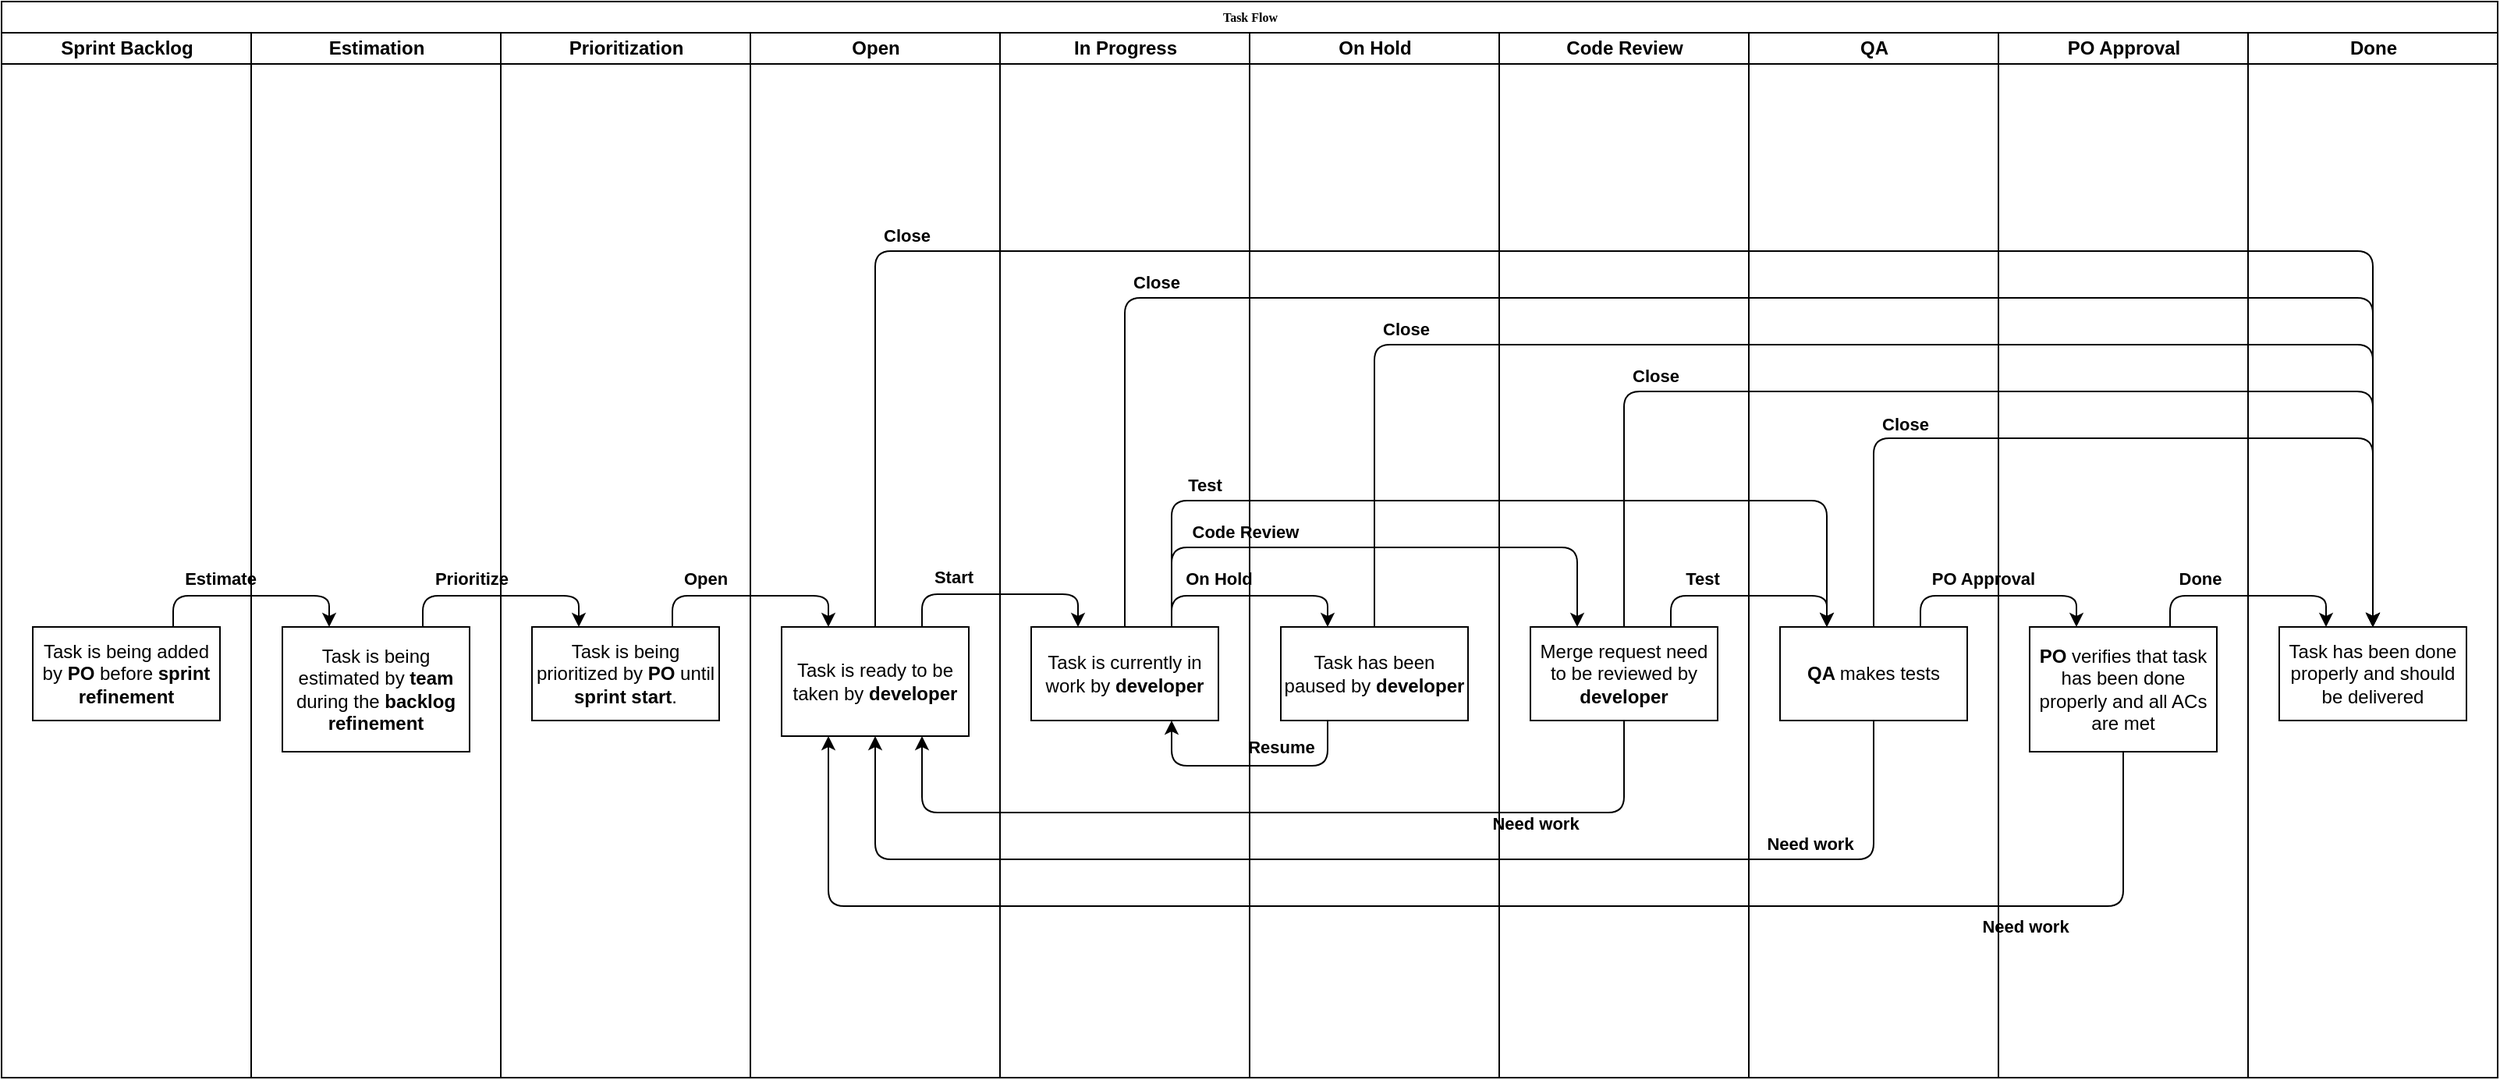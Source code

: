 <mxfile version="13.6.2" type="device"><diagram name="Task Flow" id="74e2e168-ea6b-b213-b513-2b3c1d86103e"><mxGraphModel dx="1422" dy="823" grid="1" gridSize="10" guides="1" tooltips="1" connect="1" arrows="1" fold="1" page="1" pageScale="1" pageWidth="4681" pageHeight="3300" background="#ffffff" math="0" shadow="0" extFonts="Permanent Marker^https://fonts.googleapis.com/css?family=Permanent+Marker"><root><mxCell id="0"/><mxCell id="1" parent="0"/><mxCell id="77e6c97f196da883-1" value="Task Flow" style="swimlane;html=1;childLayout=stackLayout;startSize=20;shadow=0;labelBackgroundColor=none;strokeWidth=1;fontFamily=Verdana;fontSize=8;align=center;" parent="1" vertex="1"><mxGeometry x="40" y="40" width="1600" height="690" as="geometry"/></mxCell><mxCell id="OAqLQs1Q2Epheoktj1Rw-51" style="edgeStyle=orthogonalEdgeStyle;orthogonalLoop=1;jettySize=auto;html=1;exitX=0.5;exitY=1;exitDx=0;exitDy=0;entryX=0.75;entryY=1;entryDx=0;entryDy=0;" parent="77e6c97f196da883-1" source="OAqLQs1Q2Epheoktj1Rw-45" target="OAqLQs1Q2Epheoktj1Rw-20" edge="1"><mxGeometry relative="1" as="geometry"><Array as="points"><mxPoint x="1040" y="520"/><mxPoint x="590" y="520"/></Array></mxGeometry></mxCell><mxCell id="OAqLQs1Q2Epheoktj1Rw-103" value="Need work" style="edgeLabel;html=1;align=center;verticalAlign=middle;resizable=0;points=[];fontStyle=1" parent="OAqLQs1Q2Epheoktj1Rw-51" vertex="1" connectable="0"><mxGeometry x="-0.791" y="-17" relative="1" as="geometry"><mxPoint x="-40.12" y="7" as="offset"/></mxGeometry></mxCell><mxCell id="OAqLQs1Q2Epheoktj1Rw-52" style="edgeStyle=orthogonalEdgeStyle;orthogonalLoop=1;jettySize=auto;html=1;exitX=0.5;exitY=1;exitDx=0;exitDy=0;entryX=0.5;entryY=1;entryDx=0;entryDy=0;" parent="77e6c97f196da883-1" source="OAqLQs1Q2Epheoktj1Rw-47" target="OAqLQs1Q2Epheoktj1Rw-20" edge="1"><mxGeometry relative="1" as="geometry"><Array as="points"><mxPoint x="1200" y="550"/><mxPoint x="560" y="550"/></Array></mxGeometry></mxCell><mxCell id="OAqLQs1Q2Epheoktj1Rw-104" value="Need work" style="edgeLabel;html=1;align=center;verticalAlign=middle;resizable=0;points=[];fontStyle=1" parent="OAqLQs1Q2Epheoktj1Rw-52" vertex="1" connectable="0"><mxGeometry x="-0.777" y="-30" relative="1" as="geometry"><mxPoint x="-39.89" y="20" as="offset"/></mxGeometry></mxCell><mxCell id="OAqLQs1Q2Epheoktj1Rw-55" style="edgeStyle=orthogonalEdgeStyle;orthogonalLoop=1;jettySize=auto;html=1;exitX=0.5;exitY=1;exitDx=0;exitDy=0;entryX=0.25;entryY=1;entryDx=0;entryDy=0;" parent="77e6c97f196da883-1" source="OAqLQs1Q2Epheoktj1Rw-53" target="OAqLQs1Q2Epheoktj1Rw-20" edge="1"><mxGeometry relative="1" as="geometry"><Array as="points"><mxPoint x="1360" y="580"/><mxPoint x="530" y="580"/></Array></mxGeometry></mxCell><mxCell id="OAqLQs1Q2Epheoktj1Rw-105" value="Need work" style="edgeLabel;html=1;align=center;verticalAlign=middle;resizable=0;points=[];fontStyle=1" parent="OAqLQs1Q2Epheoktj1Rw-55" vertex="1" connectable="0"><mxGeometry x="-0.81" y="-23" relative="1" as="geometry"><mxPoint x="-40" y="13.0" as="offset"/></mxGeometry></mxCell><mxCell id="OAqLQs1Q2Epheoktj1Rw-60" style="edgeStyle=orthogonalEdgeStyle;orthogonalLoop=1;jettySize=auto;html=1;exitX=0.75;exitY=0;exitDx=0;exitDy=0;entryX=0.25;entryY=0;entryDx=0;entryDy=0;" parent="77e6c97f196da883-1" source="OAqLQs1Q2Epheoktj1Rw-9" target="OAqLQs1Q2Epheoktj1Rw-11" edge="1"><mxGeometry relative="1" as="geometry"/></mxCell><mxCell id="OAqLQs1Q2Epheoktj1Rw-91" value="Prioritize" style="edgeLabel;html=1;align=center;verticalAlign=middle;resizable=0;points=[];fontStyle=1" parent="OAqLQs1Q2Epheoktj1Rw-60" vertex="1" connectable="0"><mxGeometry x="-0.245" y="-1" relative="1" as="geometry"><mxPoint x="-2.5" y="-12" as="offset"/></mxGeometry></mxCell><mxCell id="OAqLQs1Q2Epheoktj1Rw-61" style="edgeStyle=orthogonalEdgeStyle;orthogonalLoop=1;jettySize=auto;html=1;exitX=0.75;exitY=0;exitDx=0;exitDy=0;entryX=0.25;entryY=0;entryDx=0;entryDy=0;" parent="77e6c97f196da883-1" source="OAqLQs1Q2Epheoktj1Rw-11" target="OAqLQs1Q2Epheoktj1Rw-20" edge="1"><mxGeometry relative="1" as="geometry"/></mxCell><mxCell id="OAqLQs1Q2Epheoktj1Rw-92" value="Open" style="edgeLabel;html=1;align=center;verticalAlign=middle;resizable=0;points=[];fontStyle=1" parent="OAqLQs1Q2Epheoktj1Rw-61" vertex="1" connectable="0"><mxGeometry x="-0.245" y="-1" relative="1" as="geometry"><mxPoint x="-12.5" y="-12" as="offset"/></mxGeometry></mxCell><mxCell id="OAqLQs1Q2Epheoktj1Rw-64" style="edgeStyle=orthogonalEdgeStyle;orthogonalLoop=1;jettySize=auto;html=1;exitX=0.75;exitY=0;exitDx=0;exitDy=0;entryX=0.25;entryY=0;entryDx=0;entryDy=0;" parent="77e6c97f196da883-1" source="OAqLQs1Q2Epheoktj1Rw-45" target="OAqLQs1Q2Epheoktj1Rw-47" edge="1"><mxGeometry relative="1" as="geometry"/></mxCell><mxCell id="OAqLQs1Q2Epheoktj1Rw-97" value="Test" style="edgeLabel;html=1;align=center;verticalAlign=middle;resizable=0;points=[];fontStyle=1" parent="OAqLQs1Q2Epheoktj1Rw-64" vertex="1" connectable="0"><mxGeometry x="0.262" y="-1" relative="1" as="geometry"><mxPoint x="-48.33" y="-12" as="offset"/></mxGeometry></mxCell><mxCell id="OAqLQs1Q2Epheoktj1Rw-65" style="edgeStyle=orthogonalEdgeStyle;orthogonalLoop=1;jettySize=auto;html=1;exitX=0.75;exitY=0;exitDx=0;exitDy=0;entryX=0.25;entryY=0;entryDx=0;entryDy=0;" parent="77e6c97f196da883-1" source="OAqLQs1Q2Epheoktj1Rw-47" target="OAqLQs1Q2Epheoktj1Rw-53" edge="1"><mxGeometry relative="1" as="geometry"/></mxCell><mxCell id="OAqLQs1Q2Epheoktj1Rw-100" value="PO Approval" style="edgeLabel;html=1;align=center;verticalAlign=middle;resizable=0;points=[];labelBackgroundColor=#FFFFFF;fontStyle=1" parent="OAqLQs1Q2Epheoktj1Rw-65" vertex="1" connectable="0"><mxGeometry x="-0.304" y="-1" relative="1" as="geometry"><mxPoint x="11.67" y="-12" as="offset"/></mxGeometry></mxCell><mxCell id="OAqLQs1Q2Epheoktj1Rw-66" style="edgeStyle=orthogonalEdgeStyle;orthogonalLoop=1;jettySize=auto;html=1;exitX=0.75;exitY=0;exitDx=0;exitDy=0;entryX=0.25;entryY=0;entryDx=0;entryDy=0;" parent="77e6c97f196da883-1" source="OAqLQs1Q2Epheoktj1Rw-53" target="OAqLQs1Q2Epheoktj1Rw-56" edge="1"><mxGeometry relative="1" as="geometry"/></mxCell><mxCell id="OAqLQs1Q2Epheoktj1Rw-101" value="Done" style="edgeLabel;html=1;align=center;verticalAlign=middle;resizable=0;points=[];fontStyle=1" parent="OAqLQs1Q2Epheoktj1Rw-66" vertex="1" connectable="0"><mxGeometry x="-0.443" relative="1" as="geometry"><mxPoint y="-11" as="offset"/></mxGeometry></mxCell><mxCell id="OAqLQs1Q2Epheoktj1Rw-74" style="edgeStyle=orthogonalEdgeStyle;orthogonalLoop=1;jettySize=auto;html=1;exitX=0.75;exitY=0;exitDx=0;exitDy=0;entryX=0.25;entryY=0;entryDx=0;entryDy=0;" parent="77e6c97f196da883-1" source="OAqLQs1Q2Epheoktj1Rw-8" target="OAqLQs1Q2Epheoktj1Rw-9" edge="1"><mxGeometry relative="1" as="geometry"/></mxCell><mxCell id="OAqLQs1Q2Epheoktj1Rw-90" value="Estimate" style="edgeLabel;html=1;align=center;verticalAlign=middle;resizable=0;points=[];fontStyle=1" parent="OAqLQs1Q2Epheoktj1Rw-74" vertex="1" connectable="0"><mxGeometry x="0.242" y="2" relative="1" as="geometry"><mxPoint x="-37" y="-9" as="offset"/></mxGeometry></mxCell><mxCell id="OAqLQs1Q2Epheoktj1Rw-79" style="edgeStyle=orthogonalEdgeStyle;orthogonalLoop=1;jettySize=auto;html=1;exitX=0.75;exitY=0;exitDx=0;exitDy=0;entryX=0.25;entryY=0;entryDx=0;entryDy=0;" parent="77e6c97f196da883-1" source="OAqLQs1Q2Epheoktj1Rw-20" target="OAqLQs1Q2Epheoktj1Rw-24" edge="1"><mxGeometry relative="1" as="geometry"><Array as="points"><mxPoint x="590" y="380"/><mxPoint x="690" y="380"/></Array></mxGeometry></mxCell><mxCell id="OAqLQs1Q2Epheoktj1Rw-93" value="Start" style="edgeLabel;html=1;align=center;verticalAlign=middle;resizable=0;points=[];fontStyle=1" parent="OAqLQs1Q2Epheoktj1Rw-79" vertex="1" connectable="0"><mxGeometry x="-0.189" y="1" relative="1" as="geometry"><mxPoint x="-16.71" y="-10" as="offset"/></mxGeometry></mxCell><mxCell id="OAqLQs1Q2Epheoktj1Rw-83" style="edgeStyle=orthogonalEdgeStyle;orthogonalLoop=1;jettySize=auto;html=1;exitX=0.75;exitY=0;exitDx=0;exitDy=0;entryX=0.25;entryY=0;entryDx=0;entryDy=0;" parent="77e6c97f196da883-1" source="OAqLQs1Q2Epheoktj1Rw-24" target="OAqLQs1Q2Epheoktj1Rw-45" edge="1"><mxGeometry relative="1" as="geometry"><Array as="points"><mxPoint x="750" y="350"/><mxPoint x="1010" y="350"/></Array></mxGeometry></mxCell><mxCell id="OAqLQs1Q2Epheoktj1Rw-96" value="Code Review" style="edgeLabel;html=1;align=center;verticalAlign=middle;resizable=0;points=[];fontStyle=1" parent="OAqLQs1Q2Epheoktj1Rw-83" vertex="1" connectable="0"><mxGeometry x="0.091" relative="1" as="geometry"><mxPoint x="-99.89" y="-10" as="offset"/></mxGeometry></mxCell><mxCell id="OAqLQs1Q2Epheoktj1Rw-85" style="edgeStyle=orthogonalEdgeStyle;orthogonalLoop=1;jettySize=auto;html=1;exitX=0.75;exitY=0;exitDx=0;exitDy=0;entryX=0.25;entryY=0;entryDx=0;entryDy=0;" parent="77e6c97f196da883-1" source="OAqLQs1Q2Epheoktj1Rw-24" target="OAqLQs1Q2Epheoktj1Rw-27" edge="1"><mxGeometry relative="1" as="geometry"/></mxCell><mxCell id="OAqLQs1Q2Epheoktj1Rw-95" value="On Hold" style="edgeLabel;html=1;align=center;verticalAlign=middle;resizable=0;points=[];fontStyle=1" parent="OAqLQs1Q2Epheoktj1Rw-85" vertex="1" connectable="0"><mxGeometry x="-0.247" relative="1" as="geometry"><mxPoint x="-2.94" y="-11" as="offset"/></mxGeometry></mxCell><mxCell id="OAqLQs1Q2Epheoktj1Rw-86" style="edgeStyle=orthogonalEdgeStyle;orthogonalLoop=1;jettySize=auto;html=1;exitX=0.25;exitY=1;exitDx=0;exitDy=0;entryX=0.75;entryY=1;entryDx=0;entryDy=0;" parent="77e6c97f196da883-1" source="OAqLQs1Q2Epheoktj1Rw-27" target="OAqLQs1Q2Epheoktj1Rw-24" edge="1"><mxGeometry relative="1" as="geometry"><Array as="points"><mxPoint x="850" y="490"/><mxPoint x="750" y="490"/></Array></mxGeometry></mxCell><mxCell id="OAqLQs1Q2Epheoktj1Rw-102" value="Resume" style="edgeLabel;html=1;align=center;verticalAlign=middle;resizable=0;points=[];fontStyle=1" parent="OAqLQs1Q2Epheoktj1Rw-86" vertex="1" connectable="0"><mxGeometry x="-0.734" y="-23" relative="1" as="geometry"><mxPoint x="-7.05" y="-4.75" as="offset"/></mxGeometry></mxCell><mxCell id="OAqLQs1Q2Epheoktj1Rw-98" style="edgeStyle=orthogonalEdgeStyle;rounded=1;orthogonalLoop=1;jettySize=auto;html=1;exitX=0.75;exitY=0;exitDx=0;exitDy=0;entryX=0.25;entryY=0;entryDx=0;entryDy=0;" parent="77e6c97f196da883-1" source="OAqLQs1Q2Epheoktj1Rw-24" target="OAqLQs1Q2Epheoktj1Rw-47" edge="1"><mxGeometry relative="1" as="geometry"><Array as="points"><mxPoint x="750" y="320"/><mxPoint x="1170" y="320"/></Array></mxGeometry></mxCell><mxCell id="OAqLQs1Q2Epheoktj1Rw-99" value="Test" style="edgeLabel;html=1;align=center;verticalAlign=middle;resizable=0;points=[];fontStyle=1" parent="OAqLQs1Q2Epheoktj1Rw-98" vertex="1" connectable="0"><mxGeometry x="-0.384" y="-2" relative="1" as="geometry"><mxPoint x="-77.88" y="-12" as="offset"/></mxGeometry></mxCell><mxCell id="OAqLQs1Q2Epheoktj1Rw-110" style="edgeStyle=orthogonalEdgeStyle;rounded=1;orthogonalLoop=1;jettySize=auto;html=1;exitX=0.5;exitY=0;exitDx=0;exitDy=0;entryX=0.5;entryY=0;entryDx=0;entryDy=0;" parent="77e6c97f196da883-1" source="OAqLQs1Q2Epheoktj1Rw-20" target="OAqLQs1Q2Epheoktj1Rw-56" edge="1"><mxGeometry relative="1" as="geometry"><Array as="points"><mxPoint x="560" y="160"/><mxPoint x="1520" y="160"/></Array></mxGeometry></mxCell><mxCell id="OAqLQs1Q2Epheoktj1Rw-112" value="Close" style="edgeLabel;align=center;verticalAlign=middle;resizable=0;points=[];fontStyle=1;labelBackgroundColor=none;spacing=6;html=1;" parent="OAqLQs1Q2Epheoktj1Rw-110" vertex="1" connectable="0"><mxGeometry x="-0.74" y="-28" relative="1" as="geometry"><mxPoint x="-8.05" y="-63.95" as="offset"/></mxGeometry></mxCell><mxCell id="OAqLQs1Q2Epheoktj1Rw-113" style="edgeStyle=orthogonalEdgeStyle;rounded=1;orthogonalLoop=1;jettySize=auto;html=1;exitX=0.5;exitY=0;exitDx=0;exitDy=0;entryX=0.5;entryY=0;entryDx=0;entryDy=0;" parent="77e6c97f196da883-1" source="OAqLQs1Q2Epheoktj1Rw-24" target="OAqLQs1Q2Epheoktj1Rw-56" edge="1"><mxGeometry relative="1" as="geometry"><Array as="points"><mxPoint x="720" y="190"/><mxPoint x="1520" y="190"/></Array></mxGeometry></mxCell><mxCell id="OAqLQs1Q2Epheoktj1Rw-114" value="Close" style="edgeLabel;html=1;align=center;verticalAlign=middle;resizable=0;points=[];fontStyle=1" parent="OAqLQs1Q2Epheoktj1Rw-113" vertex="1" connectable="0"><mxGeometry x="-0.739" y="-23" relative="1" as="geometry"><mxPoint x="-3.05" y="-62.18" as="offset"/></mxGeometry></mxCell><mxCell id="OAqLQs1Q2Epheoktj1Rw-115" style="edgeStyle=orthogonalEdgeStyle;rounded=1;orthogonalLoop=1;jettySize=auto;html=1;exitX=0.5;exitY=0;exitDx=0;exitDy=0;entryX=0.5;entryY=0;entryDx=0;entryDy=0;" parent="77e6c97f196da883-1" source="OAqLQs1Q2Epheoktj1Rw-27" target="OAqLQs1Q2Epheoktj1Rw-56" edge="1"><mxGeometry relative="1" as="geometry"><Array as="points"><mxPoint x="880" y="220"/><mxPoint x="1520" y="220"/></Array></mxGeometry></mxCell><mxCell id="OAqLQs1Q2Epheoktj1Rw-116" value="&lt;b&gt;Close&lt;/b&gt;" style="edgeLabel;html=1;align=center;verticalAlign=middle;resizable=0;points=[];" parent="OAqLQs1Q2Epheoktj1Rw-115" vertex="1" connectable="0"><mxGeometry x="-0.747" y="-18" relative="1" as="geometry"><mxPoint x="1.95" y="-63.95" as="offset"/></mxGeometry></mxCell><mxCell id="OAqLQs1Q2Epheoktj1Rw-118" style="edgeStyle=orthogonalEdgeStyle;rounded=1;orthogonalLoop=1;jettySize=auto;html=1;exitX=0.5;exitY=0;exitDx=0;exitDy=0;entryX=0.5;entryY=0;entryDx=0;entryDy=0;" parent="77e6c97f196da883-1" source="OAqLQs1Q2Epheoktj1Rw-45" target="OAqLQs1Q2Epheoktj1Rw-56" edge="1"><mxGeometry relative="1" as="geometry"><Array as="points"><mxPoint x="1040" y="250"/><mxPoint x="1520" y="250"/></Array></mxGeometry></mxCell><mxCell id="OAqLQs1Q2Epheoktj1Rw-119" value="&lt;b&gt;Close&lt;/b&gt;" style="edgeLabel;html=1;align=center;verticalAlign=middle;resizable=0;points=[];" parent="OAqLQs1Q2Epheoktj1Rw-118" vertex="1" connectable="0"><mxGeometry x="-0.684" y="-20" relative="1" as="geometry"><mxPoint x="-0.05" y="-37.48" as="offset"/></mxGeometry></mxCell><mxCell id="OAqLQs1Q2Epheoktj1Rw-120" style="edgeStyle=orthogonalEdgeStyle;rounded=1;orthogonalLoop=1;jettySize=auto;html=1;exitX=0.5;exitY=0;exitDx=0;exitDy=0;entryX=0.5;entryY=0;entryDx=0;entryDy=0;" parent="77e6c97f196da883-1" source="OAqLQs1Q2Epheoktj1Rw-47" target="OAqLQs1Q2Epheoktj1Rw-56" edge="1"><mxGeometry relative="1" as="geometry"><Array as="points"><mxPoint x="1200" y="280"/><mxPoint x="1520" y="280"/></Array></mxGeometry></mxCell><mxCell id="OAqLQs1Q2Epheoktj1Rw-121" value="&lt;b&gt;Close&lt;/b&gt;" style="edgeLabel;html=1;align=center;verticalAlign=middle;resizable=0;points=[];" parent="OAqLQs1Q2Epheoktj1Rw-120" vertex="1" connectable="0"><mxGeometry x="-0.59" y="-19" relative="1" as="geometry"><mxPoint x="0.94" y="-15.72" as="offset"/></mxGeometry></mxCell><mxCell id="77e6c97f196da883-2" value="Sprint Backlog" style="swimlane;html=1;startSize=20;" parent="77e6c97f196da883-1" vertex="1"><mxGeometry y="20" width="160" height="670" as="geometry"/></mxCell><mxCell id="OAqLQs1Q2Epheoktj1Rw-8" value="Task is being added by &lt;b&gt;PO &lt;/b&gt;before &lt;b&gt;sprint refinement&lt;/b&gt;" style="whiteSpace=wrap;html=1;" parent="77e6c97f196da883-2" vertex="1"><mxGeometry x="20" y="381" width="120" height="60" as="geometry"/></mxCell><mxCell id="77e6c97f196da883-3" value="Estimation" style="swimlane;html=1;startSize=20;" parent="77e6c97f196da883-1" vertex="1"><mxGeometry x="160" y="20" width="160" height="670" as="geometry"/></mxCell><mxCell id="OAqLQs1Q2Epheoktj1Rw-9" value="Task is being estimated by &lt;b&gt;team &lt;/b&gt;during the &lt;b&gt;backlog refinement&lt;/b&gt;" style="whiteSpace=wrap;html=1;" parent="77e6c97f196da883-3" vertex="1"><mxGeometry x="20" y="381" width="120" height="80" as="geometry"/></mxCell><mxCell id="77e6c97f196da883-4" value="Prioritization" style="swimlane;html=1;startSize=20;" parent="77e6c97f196da883-1" vertex="1"><mxGeometry x="320" y="20" width="160" height="670" as="geometry"><mxRectangle x="320" y="20" width="30" height="730" as="alternateBounds"/></mxGeometry></mxCell><mxCell id="OAqLQs1Q2Epheoktj1Rw-11" value="Task is being prioritized by &lt;b&gt;PO &lt;/b&gt;until &lt;b&gt;sprint start&lt;/b&gt;." style="whiteSpace=wrap;html=1;" parent="77e6c97f196da883-4" vertex="1"><mxGeometry x="20" y="381" width="120" height="60" as="geometry"/></mxCell><mxCell id="77e6c97f196da883-5" value="Open" style="swimlane;html=1;startSize=20;" parent="77e6c97f196da883-1" vertex="1"><mxGeometry x="480" y="20" width="160" height="670" as="geometry"/></mxCell><mxCell id="OAqLQs1Q2Epheoktj1Rw-20" value="Task is ready to be taken by &lt;b&gt;developer&lt;/b&gt;" style="whiteSpace=wrap;html=1;" parent="77e6c97f196da883-5" vertex="1"><mxGeometry x="20" y="381" width="120" height="70" as="geometry"/></mxCell><mxCell id="77e6c97f196da883-7" value="In Progress" style="swimlane;html=1;startSize=20;" parent="77e6c97f196da883-1" vertex="1"><mxGeometry x="640" y="20" width="160" height="670" as="geometry"/></mxCell><mxCell id="OAqLQs1Q2Epheoktj1Rw-24" value="Task is currently in work by &lt;b&gt;developer&lt;/b&gt;" style="whiteSpace=wrap;html=1;" parent="77e6c97f196da883-7" vertex="1"><mxGeometry x="20" y="381" width="120" height="60" as="geometry"/></mxCell><mxCell id="OAqLQs1Q2Epheoktj1Rw-26" value="On Hold" style="swimlane;html=1;startSize=20;" parent="77e6c97f196da883-1" vertex="1"><mxGeometry x="800" y="20" width="160" height="670" as="geometry"/></mxCell><mxCell id="OAqLQs1Q2Epheoktj1Rw-27" value="Task has been paused by &lt;b&gt;developer&lt;/b&gt;" style="whiteSpace=wrap;html=1;" parent="OAqLQs1Q2Epheoktj1Rw-26" vertex="1"><mxGeometry x="20" y="381" width="120" height="60" as="geometry"/></mxCell><mxCell id="OAqLQs1Q2Epheoktj1Rw-3" value="Code Review" style="swimlane;html=1;startSize=20;" parent="77e6c97f196da883-1" vertex="1"><mxGeometry x="960" y="20" width="160" height="670" as="geometry"/></mxCell><mxCell id="OAqLQs1Q2Epheoktj1Rw-45" value="Merge request need to be reviewed by &lt;b&gt;developer&lt;/b&gt;" style="whiteSpace=wrap;html=1;" parent="OAqLQs1Q2Epheoktj1Rw-3" vertex="1"><mxGeometry x="20" y="381" width="120" height="60" as="geometry"/></mxCell><mxCell id="OAqLQs1Q2Epheoktj1Rw-5" value="QA" style="swimlane;html=1;startSize=20;" parent="77e6c97f196da883-1" vertex="1"><mxGeometry x="1120" y="20" width="160" height="670" as="geometry"/></mxCell><mxCell id="OAqLQs1Q2Epheoktj1Rw-47" value="&lt;b&gt;QA &lt;/b&gt;makes tests" style="whiteSpace=wrap;html=1;" parent="OAqLQs1Q2Epheoktj1Rw-5" vertex="1"><mxGeometry x="20" y="381" width="120" height="60" as="geometry"/></mxCell><mxCell id="OAqLQs1Q2Epheoktj1Rw-6" value="PO Approval" style="swimlane;html=1;startSize=20;" parent="77e6c97f196da883-1" vertex="1"><mxGeometry x="1280" y="20" width="160" height="670" as="geometry"/></mxCell><mxCell id="OAqLQs1Q2Epheoktj1Rw-53" value="&lt;b&gt;PO &lt;/b&gt;verifies that task has been done properly and all ACs are met" style="whiteSpace=wrap;html=1;" parent="OAqLQs1Q2Epheoktj1Rw-6" vertex="1"><mxGeometry x="20" y="381" width="120" height="80" as="geometry"/></mxCell><mxCell id="OAqLQs1Q2Epheoktj1Rw-7" value="Done" style="swimlane;html=1;startSize=20;" parent="77e6c97f196da883-1" vertex="1"><mxGeometry x="1440" y="20" width="160" height="670" as="geometry"/></mxCell><mxCell id="OAqLQs1Q2Epheoktj1Rw-56" value="Task has been done properly and should be delivered" style="whiteSpace=wrap;html=1;" parent="OAqLQs1Q2Epheoktj1Rw-7" vertex="1"><mxGeometry x="20" y="381" width="120" height="60" as="geometry"/></mxCell></root></mxGraphModel></diagram></mxfile>
